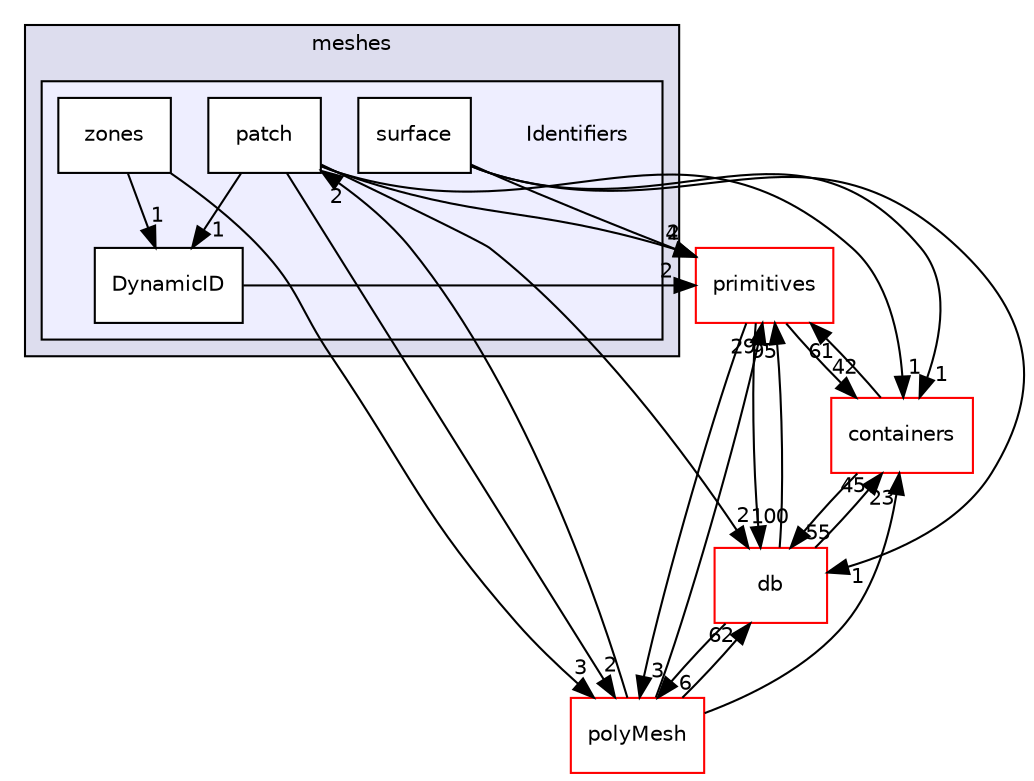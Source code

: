digraph "src/OpenFOAM/meshes/Identifiers" {
  bgcolor=transparent;
  compound=true
  node [ fontsize="10", fontname="Helvetica"];
  edge [ labelfontsize="10", labelfontname="Helvetica"];
  subgraph clusterdir_aa2423979fb45fc41c393a5db370ab21 {
    graph [ bgcolor="#ddddee", pencolor="black", label="meshes" fontname="Helvetica", fontsize="10", URL="dir_aa2423979fb45fc41c393a5db370ab21.html"]
  subgraph clusterdir_162c770ecfd5d3d84e768ef2f1993e65 {
    graph [ bgcolor="#eeeeff", pencolor="black", label="" URL="dir_162c770ecfd5d3d84e768ef2f1993e65.html"];
    dir_162c770ecfd5d3d84e768ef2f1993e65 [shape=plaintext label="Identifiers"];
    dir_b2b1e5b15fbf48d956f0ff8275c07817 [shape=box label="DynamicID" color="black" fillcolor="white" style="filled" URL="dir_b2b1e5b15fbf48d956f0ff8275c07817.html"];
    dir_b25f3b96b2d3b555146fd9e7423c56f6 [shape=box label="patch" color="black" fillcolor="white" style="filled" URL="dir_b25f3b96b2d3b555146fd9e7423c56f6.html"];
    dir_cd2e6c59044d545afb97b049769a5604 [shape=box label="surface" color="black" fillcolor="white" style="filled" URL="dir_cd2e6c59044d545afb97b049769a5604.html"];
    dir_d35267b3b0c5cb33d82afddb91b8b37a [shape=box label="zones" color="black" fillcolor="white" style="filled" URL="dir_d35267b3b0c5cb33d82afddb91b8b37a.html"];
  }
  }
  dir_19d0872053bde092be81d7fe3f56cbf7 [shape=box label="containers" color="red" URL="dir_19d0872053bde092be81d7fe3f56cbf7.html"];
  dir_63c634f7a7cfd679ac26c67fb30fc32f [shape=box label="db" color="red" URL="dir_63c634f7a7cfd679ac26c67fb30fc32f.html"];
  dir_5e5a63cb97aae3d01c8e98f0c14953bc [shape=box label="polyMesh" color="red" URL="dir_5e5a63cb97aae3d01c8e98f0c14953bc.html"];
  dir_3e50f45338116b169052b428016851aa [shape=box label="primitives" color="red" URL="dir_3e50f45338116b169052b428016851aa.html"];
  dir_cd2e6c59044d545afb97b049769a5604->dir_19d0872053bde092be81d7fe3f56cbf7 [headlabel="1", labeldistance=1.5 headhref="dir_002533_002156.html"];
  dir_cd2e6c59044d545afb97b049769a5604->dir_63c634f7a7cfd679ac26c67fb30fc32f [headlabel="1", labeldistance=1.5 headhref="dir_002533_002218.html"];
  dir_cd2e6c59044d545afb97b049769a5604->dir_3e50f45338116b169052b428016851aa [headlabel="2", labeldistance=1.5 headhref="dir_002533_002628.html"];
  dir_19d0872053bde092be81d7fe3f56cbf7->dir_63c634f7a7cfd679ac26c67fb30fc32f [headlabel="55", labeldistance=1.5 headhref="dir_002156_002218.html"];
  dir_19d0872053bde092be81d7fe3f56cbf7->dir_3e50f45338116b169052b428016851aa [headlabel="61", labeldistance=1.5 headhref="dir_002156_002628.html"];
  dir_b2b1e5b15fbf48d956f0ff8275c07817->dir_3e50f45338116b169052b428016851aa [headlabel="2", labeldistance=1.5 headhref="dir_002531_002628.html"];
  dir_63c634f7a7cfd679ac26c67fb30fc32f->dir_19d0872053bde092be81d7fe3f56cbf7 [headlabel="45", labeldistance=1.5 headhref="dir_002218_002156.html"];
  dir_63c634f7a7cfd679ac26c67fb30fc32f->dir_5e5a63cb97aae3d01c8e98f0c14953bc [headlabel="6", labeldistance=1.5 headhref="dir_002218_002572.html"];
  dir_63c634f7a7cfd679ac26c67fb30fc32f->dir_3e50f45338116b169052b428016851aa [headlabel="95", labeldistance=1.5 headhref="dir_002218_002628.html"];
  dir_5e5a63cb97aae3d01c8e98f0c14953bc->dir_19d0872053bde092be81d7fe3f56cbf7 [headlabel="23", labeldistance=1.5 headhref="dir_002572_002156.html"];
  dir_5e5a63cb97aae3d01c8e98f0c14953bc->dir_63c634f7a7cfd679ac26c67fb30fc32f [headlabel="62", labeldistance=1.5 headhref="dir_002572_002218.html"];
  dir_5e5a63cb97aae3d01c8e98f0c14953bc->dir_3e50f45338116b169052b428016851aa [headlabel="29", labeldistance=1.5 headhref="dir_002572_002628.html"];
  dir_5e5a63cb97aae3d01c8e98f0c14953bc->dir_b25f3b96b2d3b555146fd9e7423c56f6 [headlabel="2", labeldistance=1.5 headhref="dir_002572_002532.html"];
  dir_3e50f45338116b169052b428016851aa->dir_19d0872053bde092be81d7fe3f56cbf7 [headlabel="42", labeldistance=1.5 headhref="dir_002628_002156.html"];
  dir_3e50f45338116b169052b428016851aa->dir_63c634f7a7cfd679ac26c67fb30fc32f [headlabel="100", labeldistance=1.5 headhref="dir_002628_002218.html"];
  dir_3e50f45338116b169052b428016851aa->dir_5e5a63cb97aae3d01c8e98f0c14953bc [headlabel="3", labeldistance=1.5 headhref="dir_002628_002572.html"];
  dir_d35267b3b0c5cb33d82afddb91b8b37a->dir_b2b1e5b15fbf48d956f0ff8275c07817 [headlabel="1", labeldistance=1.5 headhref="dir_002534_002531.html"];
  dir_d35267b3b0c5cb33d82afddb91b8b37a->dir_5e5a63cb97aae3d01c8e98f0c14953bc [headlabel="3", labeldistance=1.5 headhref="dir_002534_002572.html"];
  dir_b25f3b96b2d3b555146fd9e7423c56f6->dir_19d0872053bde092be81d7fe3f56cbf7 [headlabel="1", labeldistance=1.5 headhref="dir_002532_002156.html"];
  dir_b25f3b96b2d3b555146fd9e7423c56f6->dir_b2b1e5b15fbf48d956f0ff8275c07817 [headlabel="1", labeldistance=1.5 headhref="dir_002532_002531.html"];
  dir_b25f3b96b2d3b555146fd9e7423c56f6->dir_63c634f7a7cfd679ac26c67fb30fc32f [headlabel="2", labeldistance=1.5 headhref="dir_002532_002218.html"];
  dir_b25f3b96b2d3b555146fd9e7423c56f6->dir_5e5a63cb97aae3d01c8e98f0c14953bc [headlabel="2", labeldistance=1.5 headhref="dir_002532_002572.html"];
  dir_b25f3b96b2d3b555146fd9e7423c56f6->dir_3e50f45338116b169052b428016851aa [headlabel="4", labeldistance=1.5 headhref="dir_002532_002628.html"];
}
